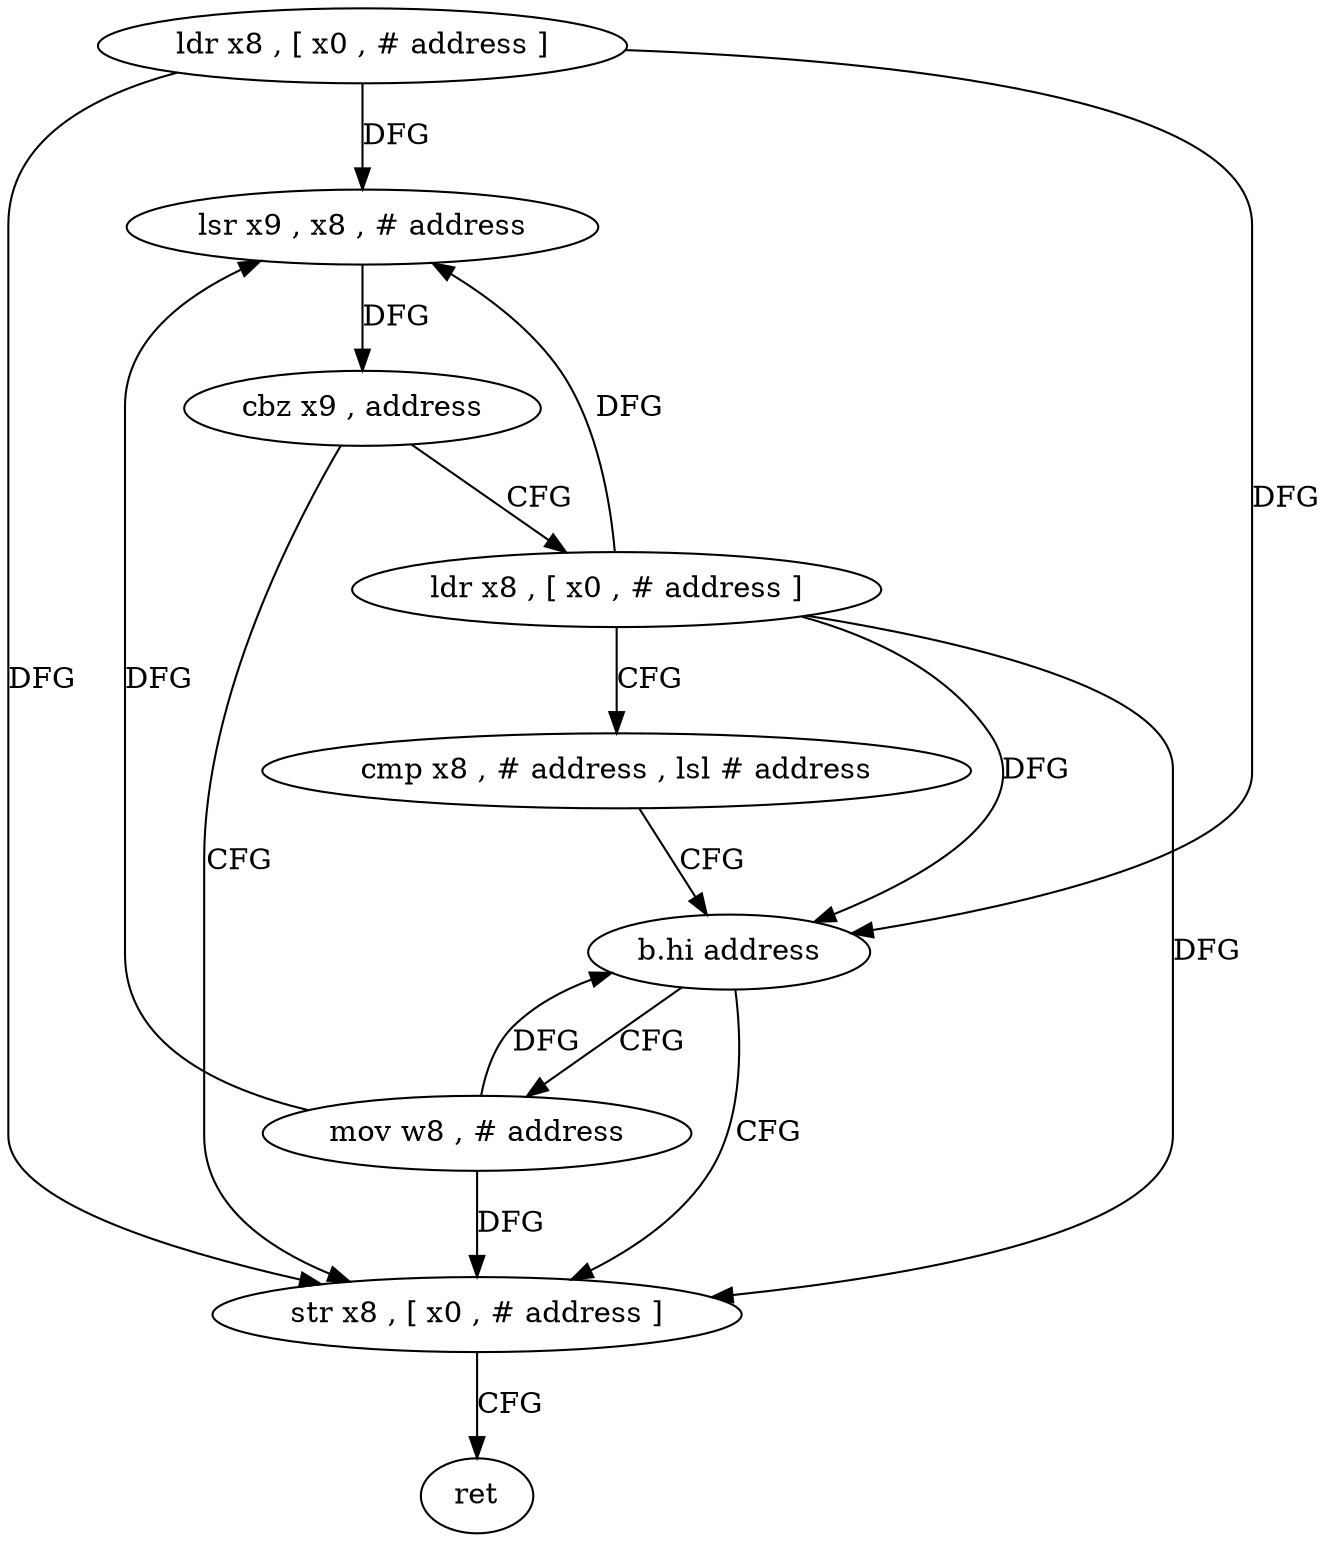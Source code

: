 digraph "func" {
"4258580" [label = "ldr x8 , [ x0 , # address ]" ]
"4258584" [label = "lsr x9 , x8 , # address" ]
"4258588" [label = "cbz x9 , address" ]
"4258608" [label = "str x8 , [ x0 , # address ]" ]
"4258592" [label = "ldr x8 , [ x0 , # address ]" ]
"4258612" [label = "ret" ]
"4258596" [label = "cmp x8 , # address , lsl # address" ]
"4258600" [label = "b.hi address" ]
"4258604" [label = "mov w8 , # address" ]
"4258580" -> "4258584" [ label = "DFG" ]
"4258580" -> "4258608" [ label = "DFG" ]
"4258580" -> "4258600" [ label = "DFG" ]
"4258584" -> "4258588" [ label = "DFG" ]
"4258588" -> "4258608" [ label = "CFG" ]
"4258588" -> "4258592" [ label = "CFG" ]
"4258608" -> "4258612" [ label = "CFG" ]
"4258592" -> "4258596" [ label = "CFG" ]
"4258592" -> "4258584" [ label = "DFG" ]
"4258592" -> "4258608" [ label = "DFG" ]
"4258592" -> "4258600" [ label = "DFG" ]
"4258596" -> "4258600" [ label = "CFG" ]
"4258600" -> "4258608" [ label = "CFG" ]
"4258600" -> "4258604" [ label = "CFG" ]
"4258604" -> "4258608" [ label = "DFG" ]
"4258604" -> "4258584" [ label = "DFG" ]
"4258604" -> "4258600" [ label = "DFG" ]
}

